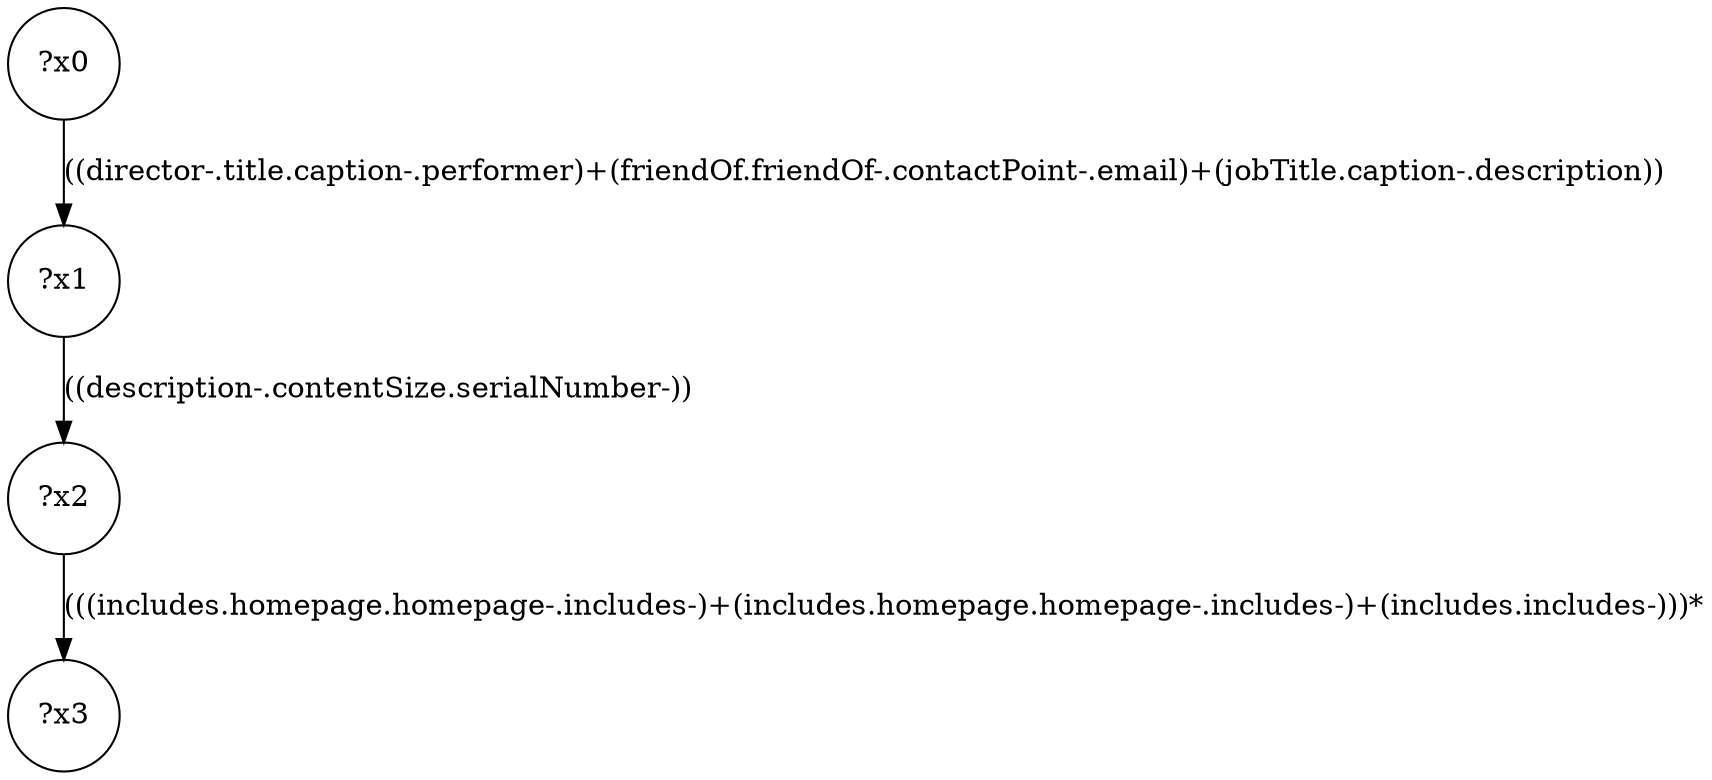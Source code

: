 digraph g {
	x0 [shape=circle, label="?x0"];
	x1 [shape=circle, label="?x1"];
	x0 -> x1 [label="((director-.title.caption-.performer)+(friendOf.friendOf-.contactPoint-.email)+(jobTitle.caption-.description))"];
	x2 [shape=circle, label="?x2"];
	x1 -> x2 [label="((description-.contentSize.serialNumber-))"];
	x3 [shape=circle, label="?x3"];
	x2 -> x3 [label="(((includes.homepage.homepage-.includes-)+(includes.homepage.homepage-.includes-)+(includes.includes-)))*"];
}
